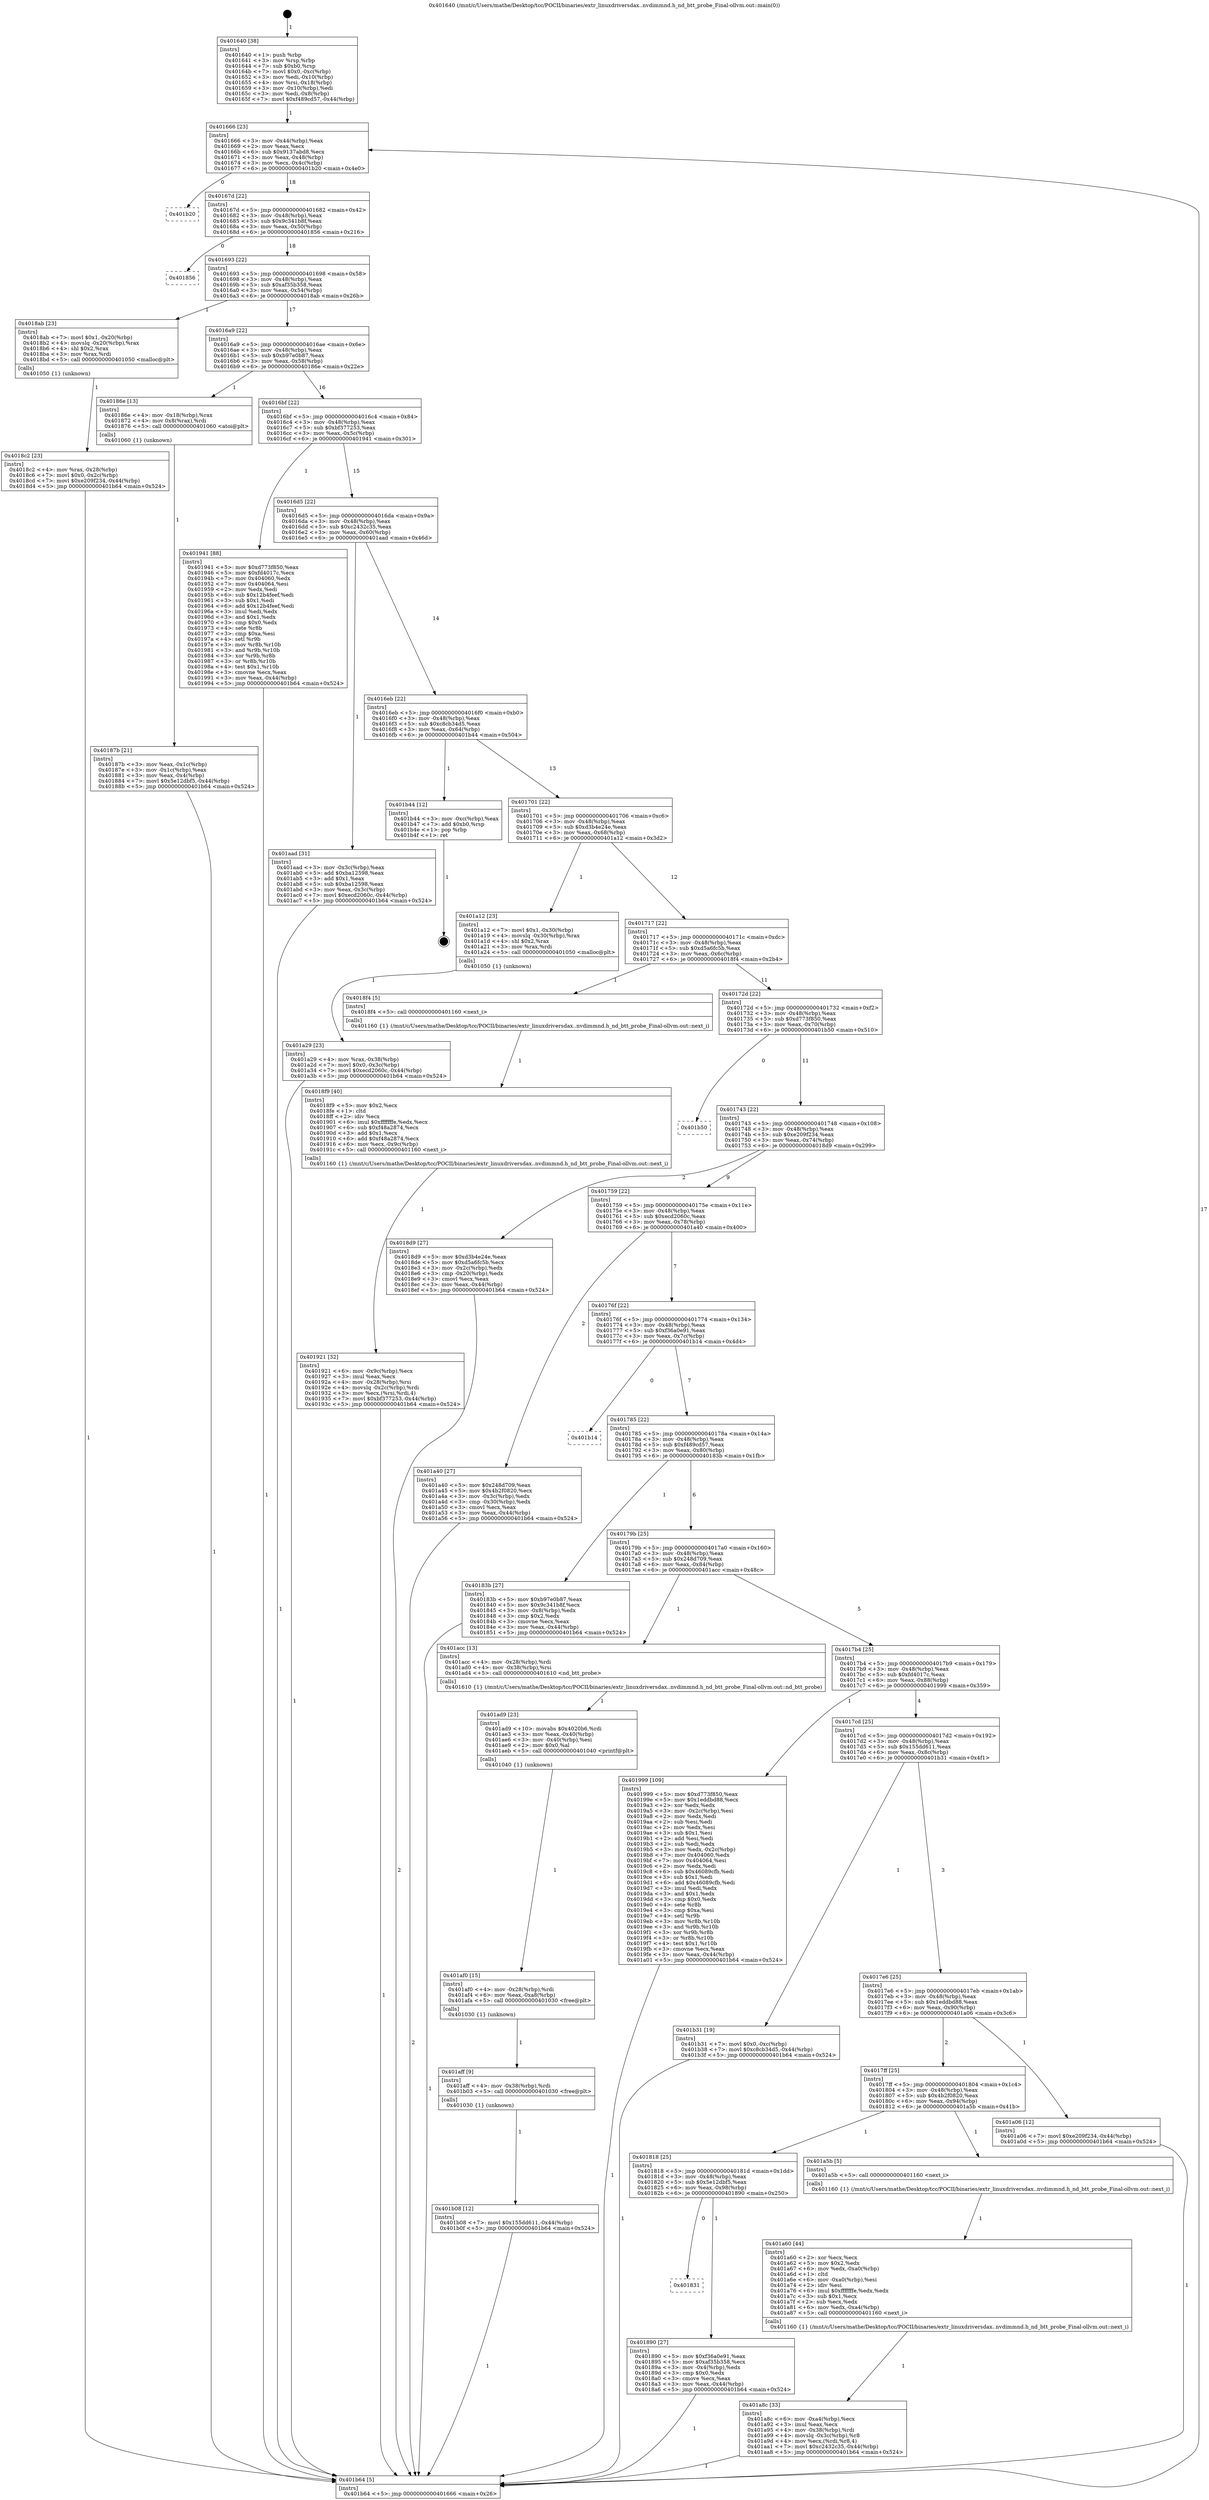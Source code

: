 digraph "0x401640" {
  label = "0x401640 (/mnt/c/Users/mathe/Desktop/tcc/POCII/binaries/extr_linuxdriversdax..nvdimmnd.h_nd_btt_probe_Final-ollvm.out::main(0))"
  labelloc = "t"
  node[shape=record]

  Entry [label="",width=0.3,height=0.3,shape=circle,fillcolor=black,style=filled]
  "0x401666" [label="{
     0x401666 [23]\l
     | [instrs]\l
     &nbsp;&nbsp;0x401666 \<+3\>: mov -0x44(%rbp),%eax\l
     &nbsp;&nbsp;0x401669 \<+2\>: mov %eax,%ecx\l
     &nbsp;&nbsp;0x40166b \<+6\>: sub $0x9137abd8,%ecx\l
     &nbsp;&nbsp;0x401671 \<+3\>: mov %eax,-0x48(%rbp)\l
     &nbsp;&nbsp;0x401674 \<+3\>: mov %ecx,-0x4c(%rbp)\l
     &nbsp;&nbsp;0x401677 \<+6\>: je 0000000000401b20 \<main+0x4e0\>\l
  }"]
  "0x401b20" [label="{
     0x401b20\l
  }", style=dashed]
  "0x40167d" [label="{
     0x40167d [22]\l
     | [instrs]\l
     &nbsp;&nbsp;0x40167d \<+5\>: jmp 0000000000401682 \<main+0x42\>\l
     &nbsp;&nbsp;0x401682 \<+3\>: mov -0x48(%rbp),%eax\l
     &nbsp;&nbsp;0x401685 \<+5\>: sub $0x9c341b8f,%eax\l
     &nbsp;&nbsp;0x40168a \<+3\>: mov %eax,-0x50(%rbp)\l
     &nbsp;&nbsp;0x40168d \<+6\>: je 0000000000401856 \<main+0x216\>\l
  }"]
  Exit [label="",width=0.3,height=0.3,shape=circle,fillcolor=black,style=filled,peripheries=2]
  "0x401856" [label="{
     0x401856\l
  }", style=dashed]
  "0x401693" [label="{
     0x401693 [22]\l
     | [instrs]\l
     &nbsp;&nbsp;0x401693 \<+5\>: jmp 0000000000401698 \<main+0x58\>\l
     &nbsp;&nbsp;0x401698 \<+3\>: mov -0x48(%rbp),%eax\l
     &nbsp;&nbsp;0x40169b \<+5\>: sub $0xaf35b358,%eax\l
     &nbsp;&nbsp;0x4016a0 \<+3\>: mov %eax,-0x54(%rbp)\l
     &nbsp;&nbsp;0x4016a3 \<+6\>: je 00000000004018ab \<main+0x26b\>\l
  }"]
  "0x401b08" [label="{
     0x401b08 [12]\l
     | [instrs]\l
     &nbsp;&nbsp;0x401b08 \<+7\>: movl $0x155dd611,-0x44(%rbp)\l
     &nbsp;&nbsp;0x401b0f \<+5\>: jmp 0000000000401b64 \<main+0x524\>\l
  }"]
  "0x4018ab" [label="{
     0x4018ab [23]\l
     | [instrs]\l
     &nbsp;&nbsp;0x4018ab \<+7\>: movl $0x1,-0x20(%rbp)\l
     &nbsp;&nbsp;0x4018b2 \<+4\>: movslq -0x20(%rbp),%rax\l
     &nbsp;&nbsp;0x4018b6 \<+4\>: shl $0x2,%rax\l
     &nbsp;&nbsp;0x4018ba \<+3\>: mov %rax,%rdi\l
     &nbsp;&nbsp;0x4018bd \<+5\>: call 0000000000401050 \<malloc@plt\>\l
     | [calls]\l
     &nbsp;&nbsp;0x401050 \{1\} (unknown)\l
  }"]
  "0x4016a9" [label="{
     0x4016a9 [22]\l
     | [instrs]\l
     &nbsp;&nbsp;0x4016a9 \<+5\>: jmp 00000000004016ae \<main+0x6e\>\l
     &nbsp;&nbsp;0x4016ae \<+3\>: mov -0x48(%rbp),%eax\l
     &nbsp;&nbsp;0x4016b1 \<+5\>: sub $0xb97e0b87,%eax\l
     &nbsp;&nbsp;0x4016b6 \<+3\>: mov %eax,-0x58(%rbp)\l
     &nbsp;&nbsp;0x4016b9 \<+6\>: je 000000000040186e \<main+0x22e\>\l
  }"]
  "0x401aff" [label="{
     0x401aff [9]\l
     | [instrs]\l
     &nbsp;&nbsp;0x401aff \<+4\>: mov -0x38(%rbp),%rdi\l
     &nbsp;&nbsp;0x401b03 \<+5\>: call 0000000000401030 \<free@plt\>\l
     | [calls]\l
     &nbsp;&nbsp;0x401030 \{1\} (unknown)\l
  }"]
  "0x40186e" [label="{
     0x40186e [13]\l
     | [instrs]\l
     &nbsp;&nbsp;0x40186e \<+4\>: mov -0x18(%rbp),%rax\l
     &nbsp;&nbsp;0x401872 \<+4\>: mov 0x8(%rax),%rdi\l
     &nbsp;&nbsp;0x401876 \<+5\>: call 0000000000401060 \<atoi@plt\>\l
     | [calls]\l
     &nbsp;&nbsp;0x401060 \{1\} (unknown)\l
  }"]
  "0x4016bf" [label="{
     0x4016bf [22]\l
     | [instrs]\l
     &nbsp;&nbsp;0x4016bf \<+5\>: jmp 00000000004016c4 \<main+0x84\>\l
     &nbsp;&nbsp;0x4016c4 \<+3\>: mov -0x48(%rbp),%eax\l
     &nbsp;&nbsp;0x4016c7 \<+5\>: sub $0xbf377253,%eax\l
     &nbsp;&nbsp;0x4016cc \<+3\>: mov %eax,-0x5c(%rbp)\l
     &nbsp;&nbsp;0x4016cf \<+6\>: je 0000000000401941 \<main+0x301\>\l
  }"]
  "0x401af0" [label="{
     0x401af0 [15]\l
     | [instrs]\l
     &nbsp;&nbsp;0x401af0 \<+4\>: mov -0x28(%rbp),%rdi\l
     &nbsp;&nbsp;0x401af4 \<+6\>: mov %eax,-0xa8(%rbp)\l
     &nbsp;&nbsp;0x401afa \<+5\>: call 0000000000401030 \<free@plt\>\l
     | [calls]\l
     &nbsp;&nbsp;0x401030 \{1\} (unknown)\l
  }"]
  "0x401941" [label="{
     0x401941 [88]\l
     | [instrs]\l
     &nbsp;&nbsp;0x401941 \<+5\>: mov $0xd773f850,%eax\l
     &nbsp;&nbsp;0x401946 \<+5\>: mov $0xfd4017c,%ecx\l
     &nbsp;&nbsp;0x40194b \<+7\>: mov 0x404060,%edx\l
     &nbsp;&nbsp;0x401952 \<+7\>: mov 0x404064,%esi\l
     &nbsp;&nbsp;0x401959 \<+2\>: mov %edx,%edi\l
     &nbsp;&nbsp;0x40195b \<+6\>: sub $0x12b4feef,%edi\l
     &nbsp;&nbsp;0x401961 \<+3\>: sub $0x1,%edi\l
     &nbsp;&nbsp;0x401964 \<+6\>: add $0x12b4feef,%edi\l
     &nbsp;&nbsp;0x40196a \<+3\>: imul %edi,%edx\l
     &nbsp;&nbsp;0x40196d \<+3\>: and $0x1,%edx\l
     &nbsp;&nbsp;0x401970 \<+3\>: cmp $0x0,%edx\l
     &nbsp;&nbsp;0x401973 \<+4\>: sete %r8b\l
     &nbsp;&nbsp;0x401977 \<+3\>: cmp $0xa,%esi\l
     &nbsp;&nbsp;0x40197a \<+4\>: setl %r9b\l
     &nbsp;&nbsp;0x40197e \<+3\>: mov %r8b,%r10b\l
     &nbsp;&nbsp;0x401981 \<+3\>: and %r9b,%r10b\l
     &nbsp;&nbsp;0x401984 \<+3\>: xor %r9b,%r8b\l
     &nbsp;&nbsp;0x401987 \<+3\>: or %r8b,%r10b\l
     &nbsp;&nbsp;0x40198a \<+4\>: test $0x1,%r10b\l
     &nbsp;&nbsp;0x40198e \<+3\>: cmovne %ecx,%eax\l
     &nbsp;&nbsp;0x401991 \<+3\>: mov %eax,-0x44(%rbp)\l
     &nbsp;&nbsp;0x401994 \<+5\>: jmp 0000000000401b64 \<main+0x524\>\l
  }"]
  "0x4016d5" [label="{
     0x4016d5 [22]\l
     | [instrs]\l
     &nbsp;&nbsp;0x4016d5 \<+5\>: jmp 00000000004016da \<main+0x9a\>\l
     &nbsp;&nbsp;0x4016da \<+3\>: mov -0x48(%rbp),%eax\l
     &nbsp;&nbsp;0x4016dd \<+5\>: sub $0xc2432c35,%eax\l
     &nbsp;&nbsp;0x4016e2 \<+3\>: mov %eax,-0x60(%rbp)\l
     &nbsp;&nbsp;0x4016e5 \<+6\>: je 0000000000401aad \<main+0x46d\>\l
  }"]
  "0x401ad9" [label="{
     0x401ad9 [23]\l
     | [instrs]\l
     &nbsp;&nbsp;0x401ad9 \<+10\>: movabs $0x4020b6,%rdi\l
     &nbsp;&nbsp;0x401ae3 \<+3\>: mov %eax,-0x40(%rbp)\l
     &nbsp;&nbsp;0x401ae6 \<+3\>: mov -0x40(%rbp),%esi\l
     &nbsp;&nbsp;0x401ae9 \<+2\>: mov $0x0,%al\l
     &nbsp;&nbsp;0x401aeb \<+5\>: call 0000000000401040 \<printf@plt\>\l
     | [calls]\l
     &nbsp;&nbsp;0x401040 \{1\} (unknown)\l
  }"]
  "0x401aad" [label="{
     0x401aad [31]\l
     | [instrs]\l
     &nbsp;&nbsp;0x401aad \<+3\>: mov -0x3c(%rbp),%eax\l
     &nbsp;&nbsp;0x401ab0 \<+5\>: add $0xba12598,%eax\l
     &nbsp;&nbsp;0x401ab5 \<+3\>: add $0x1,%eax\l
     &nbsp;&nbsp;0x401ab8 \<+5\>: sub $0xba12598,%eax\l
     &nbsp;&nbsp;0x401abd \<+3\>: mov %eax,-0x3c(%rbp)\l
     &nbsp;&nbsp;0x401ac0 \<+7\>: movl $0xecd2060c,-0x44(%rbp)\l
     &nbsp;&nbsp;0x401ac7 \<+5\>: jmp 0000000000401b64 \<main+0x524\>\l
  }"]
  "0x4016eb" [label="{
     0x4016eb [22]\l
     | [instrs]\l
     &nbsp;&nbsp;0x4016eb \<+5\>: jmp 00000000004016f0 \<main+0xb0\>\l
     &nbsp;&nbsp;0x4016f0 \<+3\>: mov -0x48(%rbp),%eax\l
     &nbsp;&nbsp;0x4016f3 \<+5\>: sub $0xc8cb34d5,%eax\l
     &nbsp;&nbsp;0x4016f8 \<+3\>: mov %eax,-0x64(%rbp)\l
     &nbsp;&nbsp;0x4016fb \<+6\>: je 0000000000401b44 \<main+0x504\>\l
  }"]
  "0x401a8c" [label="{
     0x401a8c [33]\l
     | [instrs]\l
     &nbsp;&nbsp;0x401a8c \<+6\>: mov -0xa4(%rbp),%ecx\l
     &nbsp;&nbsp;0x401a92 \<+3\>: imul %eax,%ecx\l
     &nbsp;&nbsp;0x401a95 \<+4\>: mov -0x38(%rbp),%rdi\l
     &nbsp;&nbsp;0x401a99 \<+4\>: movslq -0x3c(%rbp),%r8\l
     &nbsp;&nbsp;0x401a9d \<+4\>: mov %ecx,(%rdi,%r8,4)\l
     &nbsp;&nbsp;0x401aa1 \<+7\>: movl $0xc2432c35,-0x44(%rbp)\l
     &nbsp;&nbsp;0x401aa8 \<+5\>: jmp 0000000000401b64 \<main+0x524\>\l
  }"]
  "0x401b44" [label="{
     0x401b44 [12]\l
     | [instrs]\l
     &nbsp;&nbsp;0x401b44 \<+3\>: mov -0xc(%rbp),%eax\l
     &nbsp;&nbsp;0x401b47 \<+7\>: add $0xb0,%rsp\l
     &nbsp;&nbsp;0x401b4e \<+1\>: pop %rbp\l
     &nbsp;&nbsp;0x401b4f \<+1\>: ret\l
  }"]
  "0x401701" [label="{
     0x401701 [22]\l
     | [instrs]\l
     &nbsp;&nbsp;0x401701 \<+5\>: jmp 0000000000401706 \<main+0xc6\>\l
     &nbsp;&nbsp;0x401706 \<+3\>: mov -0x48(%rbp),%eax\l
     &nbsp;&nbsp;0x401709 \<+5\>: sub $0xd3b4e24e,%eax\l
     &nbsp;&nbsp;0x40170e \<+3\>: mov %eax,-0x68(%rbp)\l
     &nbsp;&nbsp;0x401711 \<+6\>: je 0000000000401a12 \<main+0x3d2\>\l
  }"]
  "0x401a60" [label="{
     0x401a60 [44]\l
     | [instrs]\l
     &nbsp;&nbsp;0x401a60 \<+2\>: xor %ecx,%ecx\l
     &nbsp;&nbsp;0x401a62 \<+5\>: mov $0x2,%edx\l
     &nbsp;&nbsp;0x401a67 \<+6\>: mov %edx,-0xa0(%rbp)\l
     &nbsp;&nbsp;0x401a6d \<+1\>: cltd\l
     &nbsp;&nbsp;0x401a6e \<+6\>: mov -0xa0(%rbp),%esi\l
     &nbsp;&nbsp;0x401a74 \<+2\>: idiv %esi\l
     &nbsp;&nbsp;0x401a76 \<+6\>: imul $0xfffffffe,%edx,%edx\l
     &nbsp;&nbsp;0x401a7c \<+3\>: sub $0x1,%ecx\l
     &nbsp;&nbsp;0x401a7f \<+2\>: sub %ecx,%edx\l
     &nbsp;&nbsp;0x401a81 \<+6\>: mov %edx,-0xa4(%rbp)\l
     &nbsp;&nbsp;0x401a87 \<+5\>: call 0000000000401160 \<next_i\>\l
     | [calls]\l
     &nbsp;&nbsp;0x401160 \{1\} (/mnt/c/Users/mathe/Desktop/tcc/POCII/binaries/extr_linuxdriversdax..nvdimmnd.h_nd_btt_probe_Final-ollvm.out::next_i)\l
  }"]
  "0x401a12" [label="{
     0x401a12 [23]\l
     | [instrs]\l
     &nbsp;&nbsp;0x401a12 \<+7\>: movl $0x1,-0x30(%rbp)\l
     &nbsp;&nbsp;0x401a19 \<+4\>: movslq -0x30(%rbp),%rax\l
     &nbsp;&nbsp;0x401a1d \<+4\>: shl $0x2,%rax\l
     &nbsp;&nbsp;0x401a21 \<+3\>: mov %rax,%rdi\l
     &nbsp;&nbsp;0x401a24 \<+5\>: call 0000000000401050 \<malloc@plt\>\l
     | [calls]\l
     &nbsp;&nbsp;0x401050 \{1\} (unknown)\l
  }"]
  "0x401717" [label="{
     0x401717 [22]\l
     | [instrs]\l
     &nbsp;&nbsp;0x401717 \<+5\>: jmp 000000000040171c \<main+0xdc\>\l
     &nbsp;&nbsp;0x40171c \<+3\>: mov -0x48(%rbp),%eax\l
     &nbsp;&nbsp;0x40171f \<+5\>: sub $0xd5a6fc5b,%eax\l
     &nbsp;&nbsp;0x401724 \<+3\>: mov %eax,-0x6c(%rbp)\l
     &nbsp;&nbsp;0x401727 \<+6\>: je 00000000004018f4 \<main+0x2b4\>\l
  }"]
  "0x401a29" [label="{
     0x401a29 [23]\l
     | [instrs]\l
     &nbsp;&nbsp;0x401a29 \<+4\>: mov %rax,-0x38(%rbp)\l
     &nbsp;&nbsp;0x401a2d \<+7\>: movl $0x0,-0x3c(%rbp)\l
     &nbsp;&nbsp;0x401a34 \<+7\>: movl $0xecd2060c,-0x44(%rbp)\l
     &nbsp;&nbsp;0x401a3b \<+5\>: jmp 0000000000401b64 \<main+0x524\>\l
  }"]
  "0x4018f4" [label="{
     0x4018f4 [5]\l
     | [instrs]\l
     &nbsp;&nbsp;0x4018f4 \<+5\>: call 0000000000401160 \<next_i\>\l
     | [calls]\l
     &nbsp;&nbsp;0x401160 \{1\} (/mnt/c/Users/mathe/Desktop/tcc/POCII/binaries/extr_linuxdriversdax..nvdimmnd.h_nd_btt_probe_Final-ollvm.out::next_i)\l
  }"]
  "0x40172d" [label="{
     0x40172d [22]\l
     | [instrs]\l
     &nbsp;&nbsp;0x40172d \<+5\>: jmp 0000000000401732 \<main+0xf2\>\l
     &nbsp;&nbsp;0x401732 \<+3\>: mov -0x48(%rbp),%eax\l
     &nbsp;&nbsp;0x401735 \<+5\>: sub $0xd773f850,%eax\l
     &nbsp;&nbsp;0x40173a \<+3\>: mov %eax,-0x70(%rbp)\l
     &nbsp;&nbsp;0x40173d \<+6\>: je 0000000000401b50 \<main+0x510\>\l
  }"]
  "0x401921" [label="{
     0x401921 [32]\l
     | [instrs]\l
     &nbsp;&nbsp;0x401921 \<+6\>: mov -0x9c(%rbp),%ecx\l
     &nbsp;&nbsp;0x401927 \<+3\>: imul %eax,%ecx\l
     &nbsp;&nbsp;0x40192a \<+4\>: mov -0x28(%rbp),%rsi\l
     &nbsp;&nbsp;0x40192e \<+4\>: movslq -0x2c(%rbp),%rdi\l
     &nbsp;&nbsp;0x401932 \<+3\>: mov %ecx,(%rsi,%rdi,4)\l
     &nbsp;&nbsp;0x401935 \<+7\>: movl $0xbf377253,-0x44(%rbp)\l
     &nbsp;&nbsp;0x40193c \<+5\>: jmp 0000000000401b64 \<main+0x524\>\l
  }"]
  "0x401b50" [label="{
     0x401b50\l
  }", style=dashed]
  "0x401743" [label="{
     0x401743 [22]\l
     | [instrs]\l
     &nbsp;&nbsp;0x401743 \<+5\>: jmp 0000000000401748 \<main+0x108\>\l
     &nbsp;&nbsp;0x401748 \<+3\>: mov -0x48(%rbp),%eax\l
     &nbsp;&nbsp;0x40174b \<+5\>: sub $0xe209f234,%eax\l
     &nbsp;&nbsp;0x401750 \<+3\>: mov %eax,-0x74(%rbp)\l
     &nbsp;&nbsp;0x401753 \<+6\>: je 00000000004018d9 \<main+0x299\>\l
  }"]
  "0x4018f9" [label="{
     0x4018f9 [40]\l
     | [instrs]\l
     &nbsp;&nbsp;0x4018f9 \<+5\>: mov $0x2,%ecx\l
     &nbsp;&nbsp;0x4018fe \<+1\>: cltd\l
     &nbsp;&nbsp;0x4018ff \<+2\>: idiv %ecx\l
     &nbsp;&nbsp;0x401901 \<+6\>: imul $0xfffffffe,%edx,%ecx\l
     &nbsp;&nbsp;0x401907 \<+6\>: sub $0xf48a2874,%ecx\l
     &nbsp;&nbsp;0x40190d \<+3\>: add $0x1,%ecx\l
     &nbsp;&nbsp;0x401910 \<+6\>: add $0xf48a2874,%ecx\l
     &nbsp;&nbsp;0x401916 \<+6\>: mov %ecx,-0x9c(%rbp)\l
     &nbsp;&nbsp;0x40191c \<+5\>: call 0000000000401160 \<next_i\>\l
     | [calls]\l
     &nbsp;&nbsp;0x401160 \{1\} (/mnt/c/Users/mathe/Desktop/tcc/POCII/binaries/extr_linuxdriversdax..nvdimmnd.h_nd_btt_probe_Final-ollvm.out::next_i)\l
  }"]
  "0x4018d9" [label="{
     0x4018d9 [27]\l
     | [instrs]\l
     &nbsp;&nbsp;0x4018d9 \<+5\>: mov $0xd3b4e24e,%eax\l
     &nbsp;&nbsp;0x4018de \<+5\>: mov $0xd5a6fc5b,%ecx\l
     &nbsp;&nbsp;0x4018e3 \<+3\>: mov -0x2c(%rbp),%edx\l
     &nbsp;&nbsp;0x4018e6 \<+3\>: cmp -0x20(%rbp),%edx\l
     &nbsp;&nbsp;0x4018e9 \<+3\>: cmovl %ecx,%eax\l
     &nbsp;&nbsp;0x4018ec \<+3\>: mov %eax,-0x44(%rbp)\l
     &nbsp;&nbsp;0x4018ef \<+5\>: jmp 0000000000401b64 \<main+0x524\>\l
  }"]
  "0x401759" [label="{
     0x401759 [22]\l
     | [instrs]\l
     &nbsp;&nbsp;0x401759 \<+5\>: jmp 000000000040175e \<main+0x11e\>\l
     &nbsp;&nbsp;0x40175e \<+3\>: mov -0x48(%rbp),%eax\l
     &nbsp;&nbsp;0x401761 \<+5\>: sub $0xecd2060c,%eax\l
     &nbsp;&nbsp;0x401766 \<+3\>: mov %eax,-0x78(%rbp)\l
     &nbsp;&nbsp;0x401769 \<+6\>: je 0000000000401a40 \<main+0x400\>\l
  }"]
  "0x4018c2" [label="{
     0x4018c2 [23]\l
     | [instrs]\l
     &nbsp;&nbsp;0x4018c2 \<+4\>: mov %rax,-0x28(%rbp)\l
     &nbsp;&nbsp;0x4018c6 \<+7\>: movl $0x0,-0x2c(%rbp)\l
     &nbsp;&nbsp;0x4018cd \<+7\>: movl $0xe209f234,-0x44(%rbp)\l
     &nbsp;&nbsp;0x4018d4 \<+5\>: jmp 0000000000401b64 \<main+0x524\>\l
  }"]
  "0x401a40" [label="{
     0x401a40 [27]\l
     | [instrs]\l
     &nbsp;&nbsp;0x401a40 \<+5\>: mov $0x248d709,%eax\l
     &nbsp;&nbsp;0x401a45 \<+5\>: mov $0x4b2f0820,%ecx\l
     &nbsp;&nbsp;0x401a4a \<+3\>: mov -0x3c(%rbp),%edx\l
     &nbsp;&nbsp;0x401a4d \<+3\>: cmp -0x30(%rbp),%edx\l
     &nbsp;&nbsp;0x401a50 \<+3\>: cmovl %ecx,%eax\l
     &nbsp;&nbsp;0x401a53 \<+3\>: mov %eax,-0x44(%rbp)\l
     &nbsp;&nbsp;0x401a56 \<+5\>: jmp 0000000000401b64 \<main+0x524\>\l
  }"]
  "0x40176f" [label="{
     0x40176f [22]\l
     | [instrs]\l
     &nbsp;&nbsp;0x40176f \<+5\>: jmp 0000000000401774 \<main+0x134\>\l
     &nbsp;&nbsp;0x401774 \<+3\>: mov -0x48(%rbp),%eax\l
     &nbsp;&nbsp;0x401777 \<+5\>: sub $0xf36a0e91,%eax\l
     &nbsp;&nbsp;0x40177c \<+3\>: mov %eax,-0x7c(%rbp)\l
     &nbsp;&nbsp;0x40177f \<+6\>: je 0000000000401b14 \<main+0x4d4\>\l
  }"]
  "0x401831" [label="{
     0x401831\l
  }", style=dashed]
  "0x401b14" [label="{
     0x401b14\l
  }", style=dashed]
  "0x401785" [label="{
     0x401785 [22]\l
     | [instrs]\l
     &nbsp;&nbsp;0x401785 \<+5\>: jmp 000000000040178a \<main+0x14a\>\l
     &nbsp;&nbsp;0x40178a \<+3\>: mov -0x48(%rbp),%eax\l
     &nbsp;&nbsp;0x40178d \<+5\>: sub $0xf489cd57,%eax\l
     &nbsp;&nbsp;0x401792 \<+3\>: mov %eax,-0x80(%rbp)\l
     &nbsp;&nbsp;0x401795 \<+6\>: je 000000000040183b \<main+0x1fb\>\l
  }"]
  "0x401890" [label="{
     0x401890 [27]\l
     | [instrs]\l
     &nbsp;&nbsp;0x401890 \<+5\>: mov $0xf36a0e91,%eax\l
     &nbsp;&nbsp;0x401895 \<+5\>: mov $0xaf35b358,%ecx\l
     &nbsp;&nbsp;0x40189a \<+3\>: mov -0x4(%rbp),%edx\l
     &nbsp;&nbsp;0x40189d \<+3\>: cmp $0x0,%edx\l
     &nbsp;&nbsp;0x4018a0 \<+3\>: cmove %ecx,%eax\l
     &nbsp;&nbsp;0x4018a3 \<+3\>: mov %eax,-0x44(%rbp)\l
     &nbsp;&nbsp;0x4018a6 \<+5\>: jmp 0000000000401b64 \<main+0x524\>\l
  }"]
  "0x40183b" [label="{
     0x40183b [27]\l
     | [instrs]\l
     &nbsp;&nbsp;0x40183b \<+5\>: mov $0xb97e0b87,%eax\l
     &nbsp;&nbsp;0x401840 \<+5\>: mov $0x9c341b8f,%ecx\l
     &nbsp;&nbsp;0x401845 \<+3\>: mov -0x8(%rbp),%edx\l
     &nbsp;&nbsp;0x401848 \<+3\>: cmp $0x2,%edx\l
     &nbsp;&nbsp;0x40184b \<+3\>: cmovne %ecx,%eax\l
     &nbsp;&nbsp;0x40184e \<+3\>: mov %eax,-0x44(%rbp)\l
     &nbsp;&nbsp;0x401851 \<+5\>: jmp 0000000000401b64 \<main+0x524\>\l
  }"]
  "0x40179b" [label="{
     0x40179b [25]\l
     | [instrs]\l
     &nbsp;&nbsp;0x40179b \<+5\>: jmp 00000000004017a0 \<main+0x160\>\l
     &nbsp;&nbsp;0x4017a0 \<+3\>: mov -0x48(%rbp),%eax\l
     &nbsp;&nbsp;0x4017a3 \<+5\>: sub $0x248d709,%eax\l
     &nbsp;&nbsp;0x4017a8 \<+6\>: mov %eax,-0x84(%rbp)\l
     &nbsp;&nbsp;0x4017ae \<+6\>: je 0000000000401acc \<main+0x48c\>\l
  }"]
  "0x401b64" [label="{
     0x401b64 [5]\l
     | [instrs]\l
     &nbsp;&nbsp;0x401b64 \<+5\>: jmp 0000000000401666 \<main+0x26\>\l
  }"]
  "0x401640" [label="{
     0x401640 [38]\l
     | [instrs]\l
     &nbsp;&nbsp;0x401640 \<+1\>: push %rbp\l
     &nbsp;&nbsp;0x401641 \<+3\>: mov %rsp,%rbp\l
     &nbsp;&nbsp;0x401644 \<+7\>: sub $0xb0,%rsp\l
     &nbsp;&nbsp;0x40164b \<+7\>: movl $0x0,-0xc(%rbp)\l
     &nbsp;&nbsp;0x401652 \<+3\>: mov %edi,-0x10(%rbp)\l
     &nbsp;&nbsp;0x401655 \<+4\>: mov %rsi,-0x18(%rbp)\l
     &nbsp;&nbsp;0x401659 \<+3\>: mov -0x10(%rbp),%edi\l
     &nbsp;&nbsp;0x40165c \<+3\>: mov %edi,-0x8(%rbp)\l
     &nbsp;&nbsp;0x40165f \<+7\>: movl $0xf489cd57,-0x44(%rbp)\l
  }"]
  "0x40187b" [label="{
     0x40187b [21]\l
     | [instrs]\l
     &nbsp;&nbsp;0x40187b \<+3\>: mov %eax,-0x1c(%rbp)\l
     &nbsp;&nbsp;0x40187e \<+3\>: mov -0x1c(%rbp),%eax\l
     &nbsp;&nbsp;0x401881 \<+3\>: mov %eax,-0x4(%rbp)\l
     &nbsp;&nbsp;0x401884 \<+7\>: movl $0x5e12dbf5,-0x44(%rbp)\l
     &nbsp;&nbsp;0x40188b \<+5\>: jmp 0000000000401b64 \<main+0x524\>\l
  }"]
  "0x401818" [label="{
     0x401818 [25]\l
     | [instrs]\l
     &nbsp;&nbsp;0x401818 \<+5\>: jmp 000000000040181d \<main+0x1dd\>\l
     &nbsp;&nbsp;0x40181d \<+3\>: mov -0x48(%rbp),%eax\l
     &nbsp;&nbsp;0x401820 \<+5\>: sub $0x5e12dbf5,%eax\l
     &nbsp;&nbsp;0x401825 \<+6\>: mov %eax,-0x98(%rbp)\l
     &nbsp;&nbsp;0x40182b \<+6\>: je 0000000000401890 \<main+0x250\>\l
  }"]
  "0x401acc" [label="{
     0x401acc [13]\l
     | [instrs]\l
     &nbsp;&nbsp;0x401acc \<+4\>: mov -0x28(%rbp),%rdi\l
     &nbsp;&nbsp;0x401ad0 \<+4\>: mov -0x38(%rbp),%rsi\l
     &nbsp;&nbsp;0x401ad4 \<+5\>: call 0000000000401610 \<nd_btt_probe\>\l
     | [calls]\l
     &nbsp;&nbsp;0x401610 \{1\} (/mnt/c/Users/mathe/Desktop/tcc/POCII/binaries/extr_linuxdriversdax..nvdimmnd.h_nd_btt_probe_Final-ollvm.out::nd_btt_probe)\l
  }"]
  "0x4017b4" [label="{
     0x4017b4 [25]\l
     | [instrs]\l
     &nbsp;&nbsp;0x4017b4 \<+5\>: jmp 00000000004017b9 \<main+0x179\>\l
     &nbsp;&nbsp;0x4017b9 \<+3\>: mov -0x48(%rbp),%eax\l
     &nbsp;&nbsp;0x4017bc \<+5\>: sub $0xfd4017c,%eax\l
     &nbsp;&nbsp;0x4017c1 \<+6\>: mov %eax,-0x88(%rbp)\l
     &nbsp;&nbsp;0x4017c7 \<+6\>: je 0000000000401999 \<main+0x359\>\l
  }"]
  "0x401a5b" [label="{
     0x401a5b [5]\l
     | [instrs]\l
     &nbsp;&nbsp;0x401a5b \<+5\>: call 0000000000401160 \<next_i\>\l
     | [calls]\l
     &nbsp;&nbsp;0x401160 \{1\} (/mnt/c/Users/mathe/Desktop/tcc/POCII/binaries/extr_linuxdriversdax..nvdimmnd.h_nd_btt_probe_Final-ollvm.out::next_i)\l
  }"]
  "0x401999" [label="{
     0x401999 [109]\l
     | [instrs]\l
     &nbsp;&nbsp;0x401999 \<+5\>: mov $0xd773f850,%eax\l
     &nbsp;&nbsp;0x40199e \<+5\>: mov $0x1eddbd88,%ecx\l
     &nbsp;&nbsp;0x4019a3 \<+2\>: xor %edx,%edx\l
     &nbsp;&nbsp;0x4019a5 \<+3\>: mov -0x2c(%rbp),%esi\l
     &nbsp;&nbsp;0x4019a8 \<+2\>: mov %edx,%edi\l
     &nbsp;&nbsp;0x4019aa \<+2\>: sub %esi,%edi\l
     &nbsp;&nbsp;0x4019ac \<+2\>: mov %edx,%esi\l
     &nbsp;&nbsp;0x4019ae \<+3\>: sub $0x1,%esi\l
     &nbsp;&nbsp;0x4019b1 \<+2\>: add %esi,%edi\l
     &nbsp;&nbsp;0x4019b3 \<+2\>: sub %edi,%edx\l
     &nbsp;&nbsp;0x4019b5 \<+3\>: mov %edx,-0x2c(%rbp)\l
     &nbsp;&nbsp;0x4019b8 \<+7\>: mov 0x404060,%edx\l
     &nbsp;&nbsp;0x4019bf \<+7\>: mov 0x404064,%esi\l
     &nbsp;&nbsp;0x4019c6 \<+2\>: mov %edx,%edi\l
     &nbsp;&nbsp;0x4019c8 \<+6\>: sub $0x46089cfb,%edi\l
     &nbsp;&nbsp;0x4019ce \<+3\>: sub $0x1,%edi\l
     &nbsp;&nbsp;0x4019d1 \<+6\>: add $0x46089cfb,%edi\l
     &nbsp;&nbsp;0x4019d7 \<+3\>: imul %edi,%edx\l
     &nbsp;&nbsp;0x4019da \<+3\>: and $0x1,%edx\l
     &nbsp;&nbsp;0x4019dd \<+3\>: cmp $0x0,%edx\l
     &nbsp;&nbsp;0x4019e0 \<+4\>: sete %r8b\l
     &nbsp;&nbsp;0x4019e4 \<+3\>: cmp $0xa,%esi\l
     &nbsp;&nbsp;0x4019e7 \<+4\>: setl %r9b\l
     &nbsp;&nbsp;0x4019eb \<+3\>: mov %r8b,%r10b\l
     &nbsp;&nbsp;0x4019ee \<+3\>: and %r9b,%r10b\l
     &nbsp;&nbsp;0x4019f1 \<+3\>: xor %r9b,%r8b\l
     &nbsp;&nbsp;0x4019f4 \<+3\>: or %r8b,%r10b\l
     &nbsp;&nbsp;0x4019f7 \<+4\>: test $0x1,%r10b\l
     &nbsp;&nbsp;0x4019fb \<+3\>: cmovne %ecx,%eax\l
     &nbsp;&nbsp;0x4019fe \<+3\>: mov %eax,-0x44(%rbp)\l
     &nbsp;&nbsp;0x401a01 \<+5\>: jmp 0000000000401b64 \<main+0x524\>\l
  }"]
  "0x4017cd" [label="{
     0x4017cd [25]\l
     | [instrs]\l
     &nbsp;&nbsp;0x4017cd \<+5\>: jmp 00000000004017d2 \<main+0x192\>\l
     &nbsp;&nbsp;0x4017d2 \<+3\>: mov -0x48(%rbp),%eax\l
     &nbsp;&nbsp;0x4017d5 \<+5\>: sub $0x155dd611,%eax\l
     &nbsp;&nbsp;0x4017da \<+6\>: mov %eax,-0x8c(%rbp)\l
     &nbsp;&nbsp;0x4017e0 \<+6\>: je 0000000000401b31 \<main+0x4f1\>\l
  }"]
  "0x4017ff" [label="{
     0x4017ff [25]\l
     | [instrs]\l
     &nbsp;&nbsp;0x4017ff \<+5\>: jmp 0000000000401804 \<main+0x1c4\>\l
     &nbsp;&nbsp;0x401804 \<+3\>: mov -0x48(%rbp),%eax\l
     &nbsp;&nbsp;0x401807 \<+5\>: sub $0x4b2f0820,%eax\l
     &nbsp;&nbsp;0x40180c \<+6\>: mov %eax,-0x94(%rbp)\l
     &nbsp;&nbsp;0x401812 \<+6\>: je 0000000000401a5b \<main+0x41b\>\l
  }"]
  "0x401b31" [label="{
     0x401b31 [19]\l
     | [instrs]\l
     &nbsp;&nbsp;0x401b31 \<+7\>: movl $0x0,-0xc(%rbp)\l
     &nbsp;&nbsp;0x401b38 \<+7\>: movl $0xc8cb34d5,-0x44(%rbp)\l
     &nbsp;&nbsp;0x401b3f \<+5\>: jmp 0000000000401b64 \<main+0x524\>\l
  }"]
  "0x4017e6" [label="{
     0x4017e6 [25]\l
     | [instrs]\l
     &nbsp;&nbsp;0x4017e6 \<+5\>: jmp 00000000004017eb \<main+0x1ab\>\l
     &nbsp;&nbsp;0x4017eb \<+3\>: mov -0x48(%rbp),%eax\l
     &nbsp;&nbsp;0x4017ee \<+5\>: sub $0x1eddbd88,%eax\l
     &nbsp;&nbsp;0x4017f3 \<+6\>: mov %eax,-0x90(%rbp)\l
     &nbsp;&nbsp;0x4017f9 \<+6\>: je 0000000000401a06 \<main+0x3c6\>\l
  }"]
  "0x401a06" [label="{
     0x401a06 [12]\l
     | [instrs]\l
     &nbsp;&nbsp;0x401a06 \<+7\>: movl $0xe209f234,-0x44(%rbp)\l
     &nbsp;&nbsp;0x401a0d \<+5\>: jmp 0000000000401b64 \<main+0x524\>\l
  }"]
  Entry -> "0x401640" [label=" 1"]
  "0x401666" -> "0x401b20" [label=" 0"]
  "0x401666" -> "0x40167d" [label=" 18"]
  "0x401b44" -> Exit [label=" 1"]
  "0x40167d" -> "0x401856" [label=" 0"]
  "0x40167d" -> "0x401693" [label=" 18"]
  "0x401b31" -> "0x401b64" [label=" 1"]
  "0x401693" -> "0x4018ab" [label=" 1"]
  "0x401693" -> "0x4016a9" [label=" 17"]
  "0x401b08" -> "0x401b64" [label=" 1"]
  "0x4016a9" -> "0x40186e" [label=" 1"]
  "0x4016a9" -> "0x4016bf" [label=" 16"]
  "0x401aff" -> "0x401b08" [label=" 1"]
  "0x4016bf" -> "0x401941" [label=" 1"]
  "0x4016bf" -> "0x4016d5" [label=" 15"]
  "0x401af0" -> "0x401aff" [label=" 1"]
  "0x4016d5" -> "0x401aad" [label=" 1"]
  "0x4016d5" -> "0x4016eb" [label=" 14"]
  "0x401ad9" -> "0x401af0" [label=" 1"]
  "0x4016eb" -> "0x401b44" [label=" 1"]
  "0x4016eb" -> "0x401701" [label=" 13"]
  "0x401acc" -> "0x401ad9" [label=" 1"]
  "0x401701" -> "0x401a12" [label=" 1"]
  "0x401701" -> "0x401717" [label=" 12"]
  "0x401aad" -> "0x401b64" [label=" 1"]
  "0x401717" -> "0x4018f4" [label=" 1"]
  "0x401717" -> "0x40172d" [label=" 11"]
  "0x401a8c" -> "0x401b64" [label=" 1"]
  "0x40172d" -> "0x401b50" [label=" 0"]
  "0x40172d" -> "0x401743" [label=" 11"]
  "0x401a60" -> "0x401a8c" [label=" 1"]
  "0x401743" -> "0x4018d9" [label=" 2"]
  "0x401743" -> "0x401759" [label=" 9"]
  "0x401a5b" -> "0x401a60" [label=" 1"]
  "0x401759" -> "0x401a40" [label=" 2"]
  "0x401759" -> "0x40176f" [label=" 7"]
  "0x401a40" -> "0x401b64" [label=" 2"]
  "0x40176f" -> "0x401b14" [label=" 0"]
  "0x40176f" -> "0x401785" [label=" 7"]
  "0x401a29" -> "0x401b64" [label=" 1"]
  "0x401785" -> "0x40183b" [label=" 1"]
  "0x401785" -> "0x40179b" [label=" 6"]
  "0x40183b" -> "0x401b64" [label=" 1"]
  "0x401640" -> "0x401666" [label=" 1"]
  "0x401b64" -> "0x401666" [label=" 17"]
  "0x40186e" -> "0x40187b" [label=" 1"]
  "0x40187b" -> "0x401b64" [label=" 1"]
  "0x401a12" -> "0x401a29" [label=" 1"]
  "0x40179b" -> "0x401acc" [label=" 1"]
  "0x40179b" -> "0x4017b4" [label=" 5"]
  "0x401999" -> "0x401b64" [label=" 1"]
  "0x4017b4" -> "0x401999" [label=" 1"]
  "0x4017b4" -> "0x4017cd" [label=" 4"]
  "0x401941" -> "0x401b64" [label=" 1"]
  "0x4017cd" -> "0x401b31" [label=" 1"]
  "0x4017cd" -> "0x4017e6" [label=" 3"]
  "0x4018f9" -> "0x401921" [label=" 1"]
  "0x4017e6" -> "0x401a06" [label=" 1"]
  "0x4017e6" -> "0x4017ff" [label=" 2"]
  "0x401921" -> "0x401b64" [label=" 1"]
  "0x4017ff" -> "0x401a5b" [label=" 1"]
  "0x4017ff" -> "0x401818" [label=" 1"]
  "0x401a06" -> "0x401b64" [label=" 1"]
  "0x401818" -> "0x401890" [label=" 1"]
  "0x401818" -> "0x401831" [label=" 0"]
  "0x401890" -> "0x401b64" [label=" 1"]
  "0x4018ab" -> "0x4018c2" [label=" 1"]
  "0x4018c2" -> "0x401b64" [label=" 1"]
  "0x4018d9" -> "0x401b64" [label=" 2"]
  "0x4018f4" -> "0x4018f9" [label=" 1"]
}
